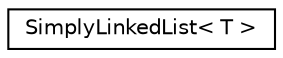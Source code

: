 digraph "Graphical Class Hierarchy"
{
 // LATEX_PDF_SIZE
  edge [fontname="Helvetica",fontsize="10",labelfontname="Helvetica",labelfontsize="10"];
  node [fontname="Helvetica",fontsize="10",shape=record];
  rankdir="LR";
  Node0 [label="SimplyLinkedList\< T \>",height=0.2,width=0.4,color="black", fillcolor="white", style="filled",URL="$class_simply_linked_list.html",tooltip=" "];
}
